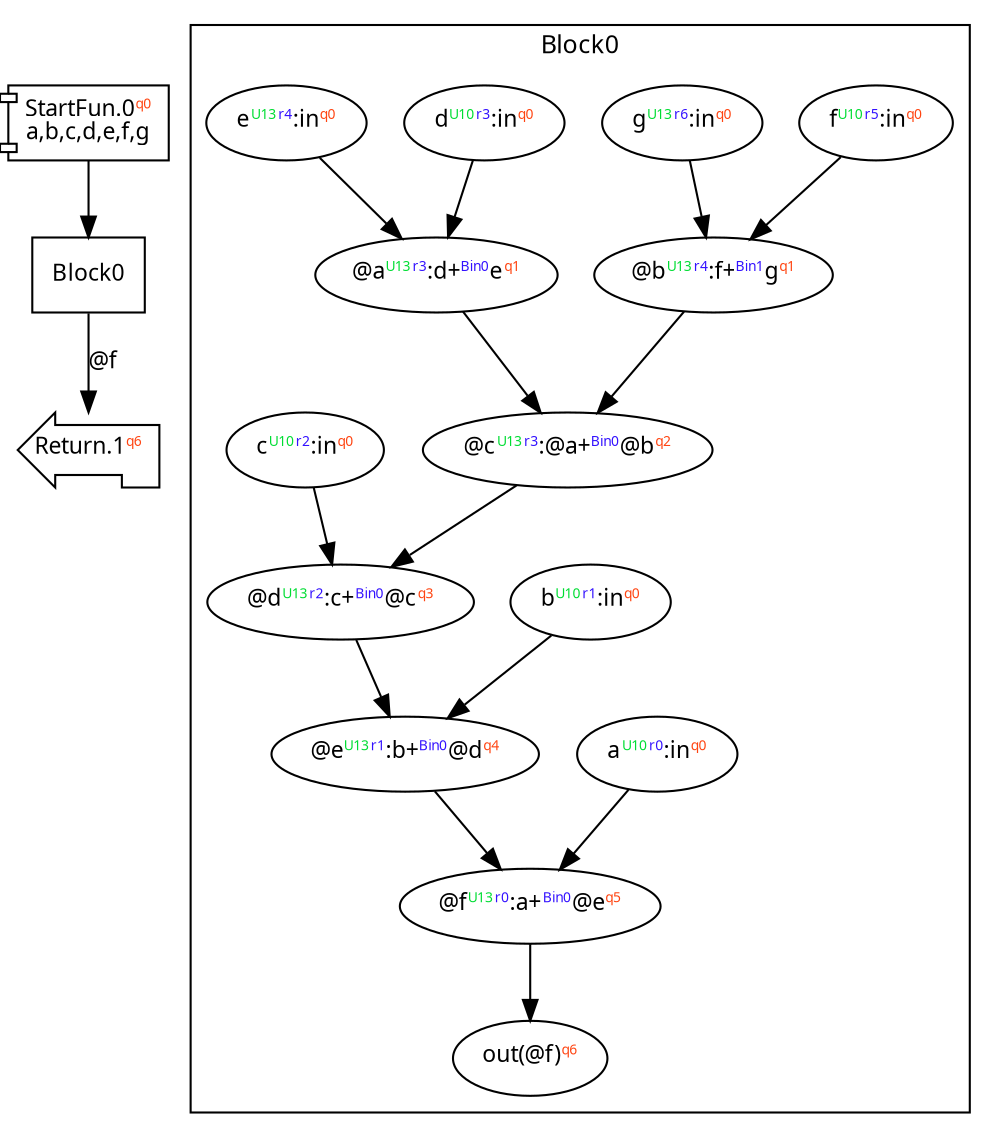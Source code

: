 digraph Program_ {
graph [fontname = "Monaco", fontsize = 12, ranksep = 0.5];
node [shape = box, fontname = "Monaco", fontsize = 11; colorscheme = pastel19];
edge [fontname = "Monaco", fontsize = 11; colorscheme = pastel19];
Jump0[label = <StartFun.0<font color="#ff4411" point-size="8"><sup>q0</sup></font><br/>a,b,c,d,e,f,g>; shape = component];
Jump0 -> Block0;
Jump1[label = <Return.1<font color="#ff4411" point-size="8"><sup>q6</sup></font>>; shape = lpromoter];
Block0 -> Jump1 [label="@f"];
Block0 [label = "Block0"];
subgraph cluster_dfg_Block0{
node [shape = oval];
label = "Block0";
ndBlock0_0 [label=<d<font color="#00dd33" point-size="8"><sup>U10</sup></font><font color="#3311ff" point-size="8"><sup>r3</sup></font>:in<font color="#ff4411" point-size="8"><sup>q0</sup></font>>];ndBlock0_1 [label=<@f<font color="#00dd33" point-size="8"><sup>U13</sup></font><font color="#3311ff" point-size="8"><sup>r0</sup></font>:a+<font color="#3311ff" point-size="8"><sup>Bin0</sup></font>@e<font color="#ff4411" point-size="8"><sup>q5</sup></font>>];ndBlock0_2 [label=<@e<font color="#00dd33" point-size="8"><sup>U13</sup></font><font color="#3311ff" point-size="8"><sup>r1</sup></font>:b+<font color="#3311ff" point-size="8"><sup>Bin0</sup></font>@d<font color="#ff4411" point-size="8"><sup>q4</sup></font>>];ndBlock0_3 [label=<f<font color="#00dd33" point-size="8"><sup>U10</sup></font><font color="#3311ff" point-size="8"><sup>r5</sup></font>:in<font color="#ff4411" point-size="8"><sup>q0</sup></font>>];ndBlock0_4 [label=<g<font color="#00dd33" point-size="8"><sup>U13</sup></font><font color="#3311ff" point-size="8"><sup>r6</sup></font>:in<font color="#ff4411" point-size="8"><sup>q0</sup></font>>];ndBlock0_5 [label=<a<font color="#00dd33" point-size="8"><sup>U10</sup></font><font color="#3311ff" point-size="8"><sup>r0</sup></font>:in<font color="#ff4411" point-size="8"><sup>q0</sup></font>>];ndBlock0_6 [label=<b<font color="#00dd33" point-size="8"><sup>U10</sup></font><font color="#3311ff" point-size="8"><sup>r1</sup></font>:in<font color="#ff4411" point-size="8"><sup>q0</sup></font>>];ndBlock0_7 [label=<out(@f)<font color="#ff4411" point-size="8"><sup>q6</sup></font>>];ndBlock0_8 [label=<@a<font color="#00dd33" point-size="8"><sup>U13</sup></font><font color="#3311ff" point-size="8"><sup>r3</sup></font>:d+<font color="#3311ff" point-size="8"><sup>Bin0</sup></font>e<font color="#ff4411" point-size="8"><sup>q1</sup></font>>];ndBlock0_9 [label=<@c<font color="#00dd33" point-size="8"><sup>U13</sup></font><font color="#3311ff" point-size="8"><sup>r3</sup></font>:@a+<font color="#3311ff" point-size="8"><sup>Bin0</sup></font>@b<font color="#ff4411" point-size="8"><sup>q2</sup></font>>];ndBlock0_10 [label=<@b<font color="#00dd33" point-size="8"><sup>U13</sup></font><font color="#3311ff" point-size="8"><sup>r4</sup></font>:f+<font color="#3311ff" point-size="8"><sup>Bin1</sup></font>g<font color="#ff4411" point-size="8"><sup>q1</sup></font>>];ndBlock0_11 [label=<e<font color="#00dd33" point-size="8"><sup>U13</sup></font><font color="#3311ff" point-size="8"><sup>r4</sup></font>:in<font color="#ff4411" point-size="8"><sup>q0</sup></font>>];ndBlock0_12 [label=<@d<font color="#00dd33" point-size="8"><sup>U13</sup></font><font color="#3311ff" point-size="8"><sup>r2</sup></font>:c+<font color="#3311ff" point-size="8"><sup>Bin0</sup></font>@c<font color="#ff4411" point-size="8"><sup>q3</sup></font>>];ndBlock0_13 [label=<c<font color="#00dd33" point-size="8"><sup>U10</sup></font><font color="#3311ff" point-size="8"><sup>r2</sup></font>:in<font color="#ff4411" point-size="8"><sup>q0</sup></font>>];ndBlock0_6 -> ndBlock0_2;
ndBlock0_12 -> ndBlock0_2;
ndBlock0_9 -> ndBlock0_12;
ndBlock0_13 -> ndBlock0_12;
ndBlock0_1 -> ndBlock0_7;
ndBlock0_2 -> ndBlock0_1;
ndBlock0_5 -> ndBlock0_1;
ndBlock0_0 -> ndBlock0_8;
ndBlock0_11 -> ndBlock0_8;
ndBlock0_8 -> ndBlock0_9;
ndBlock0_10 -> ndBlock0_9;
ndBlock0_3 -> ndBlock0_10;
ndBlock0_4 -> ndBlock0_10;
}}
